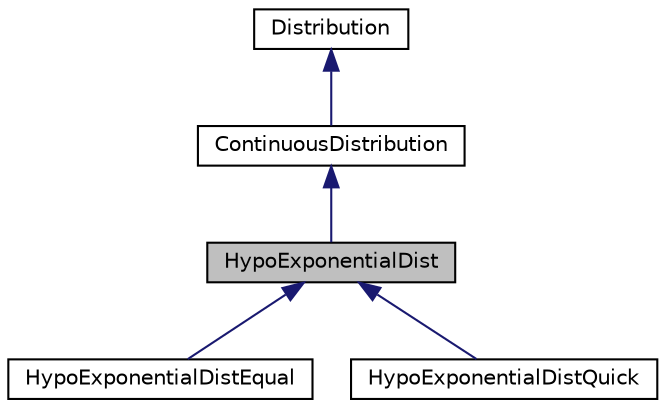 digraph "HypoExponentialDist"
{
 // INTERACTIVE_SVG=YES
  bgcolor="transparent";
  edge [fontname="Helvetica",fontsize="10",labelfontname="Helvetica",labelfontsize="10"];
  node [fontname="Helvetica",fontsize="10",shape=record];
  Node0 [label="HypoExponentialDist",height=0.2,width=0.4,color="black", fillcolor="grey75", style="filled", fontcolor="black"];
  Node1 -> Node0 [dir="back",color="midnightblue",fontsize="10",style="solid",fontname="Helvetica"];
  Node1 [label="ContinuousDistribution",height=0.2,width=0.4,color="black",URL="$d3/d71/classumontreal_1_1ssj_1_1probdist_1_1ContinuousDistribution.html",tooltip="Classes implementing continuous distributions should inherit from this base class. "];
  Node2 -> Node1 [dir="back",color="midnightblue",fontsize="10",style="solid",fontname="Helvetica"];
  Node2 [label="Distribution",height=0.2,width=0.4,color="black",URL="$d6/dd2/interfaceumontreal_1_1ssj_1_1probdist_1_1Distribution.html",tooltip="This interface should be implemented by all classes supporting discrete and continuous distributions..."];
  Node0 -> Node3 [dir="back",color="midnightblue",fontsize="10",style="solid",fontname="Helvetica"];
  Node3 [label="HypoExponentialDistEqual",height=0.2,width=0.4,color="black",URL="$db/dc1/classumontreal_1_1ssj_1_1probdist_1_1HypoExponentialDistEqual.html",tooltip="This class implements the hypoexponential distribution for the case of equidistant ..."];
  Node0 -> Node4 [dir="back",color="midnightblue",fontsize="10",style="solid",fontname="Helvetica"];
  Node4 [label="HypoExponentialDistQuick",height=0.2,width=0.4,color="black",URL="$d4/d48/classumontreal_1_1ssj_1_1probdist_1_1HypoExponentialDistQuick.html",tooltip="This class is a subclass of HypoExponentialDist and also implements the hypoexponential distribution..."];
}
